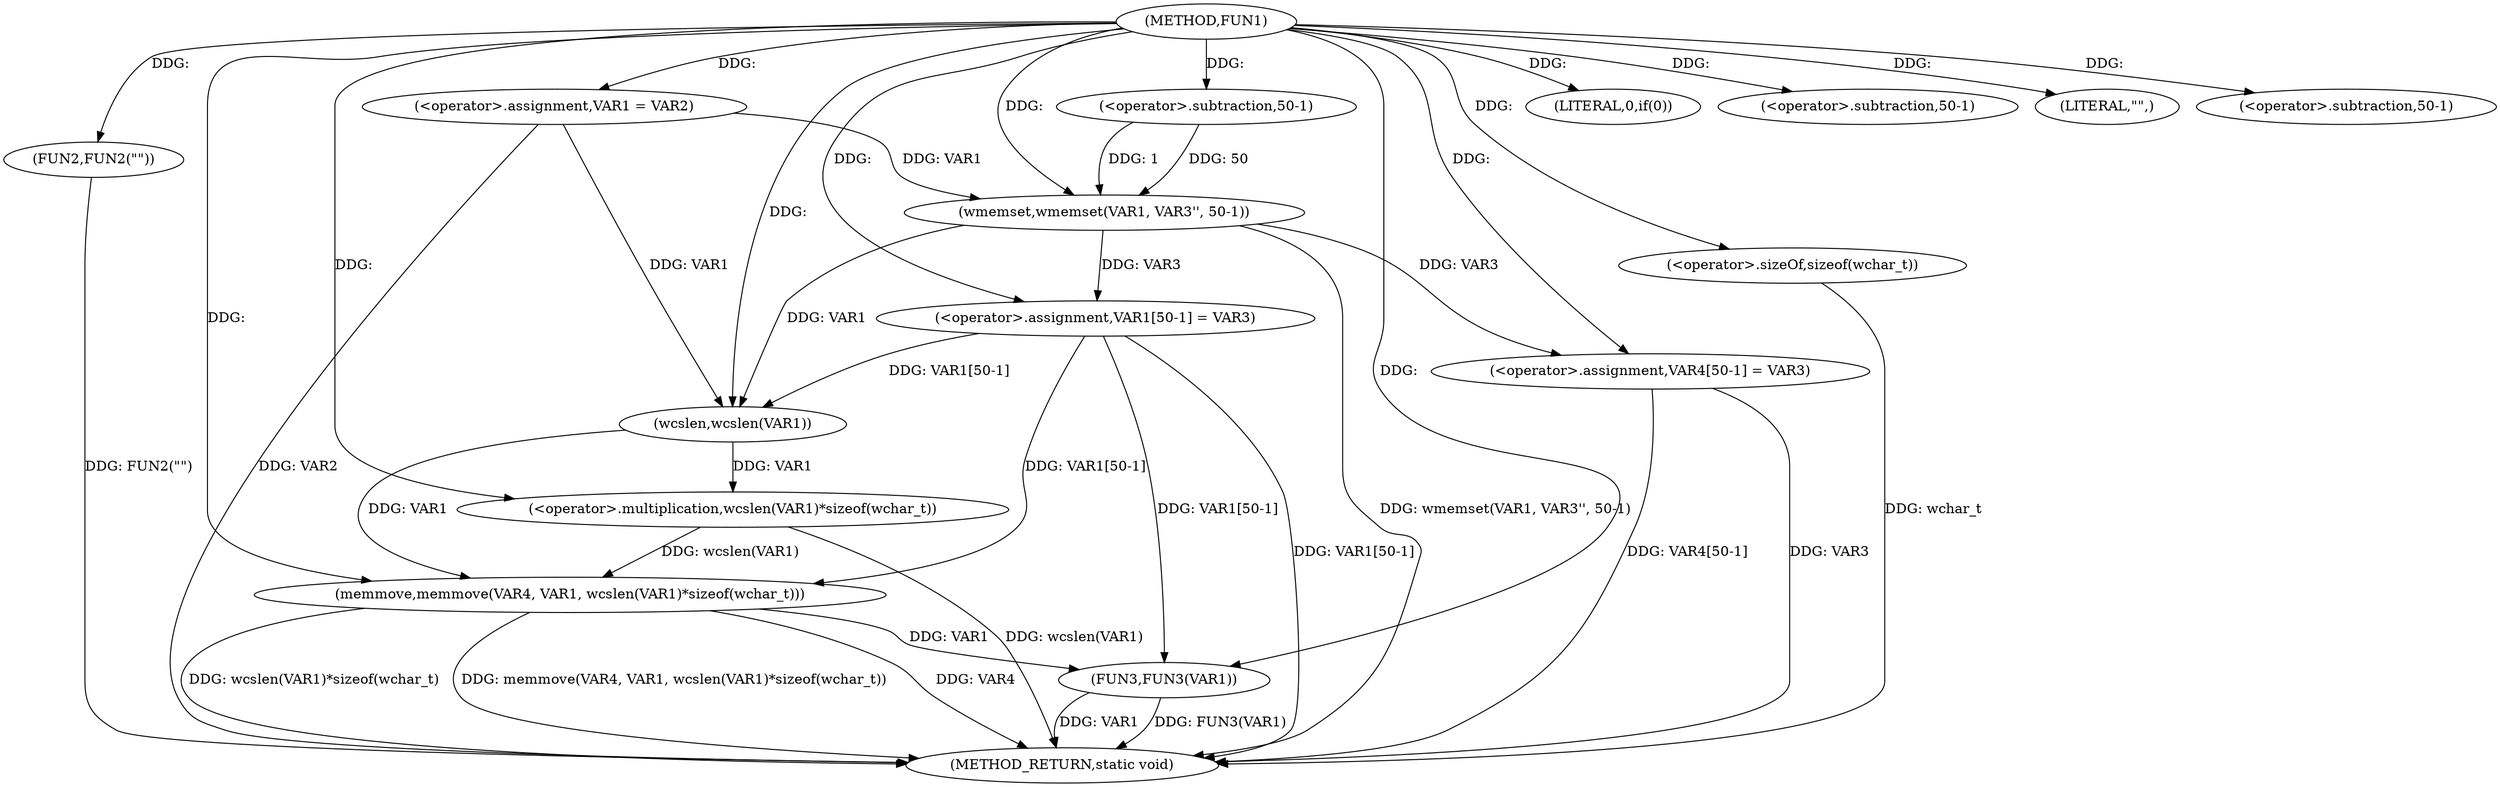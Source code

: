 digraph FUN1 {  
"1000100" [label = "(METHOD,FUN1)" ]
"1000146" [label = "(METHOD_RETURN,static void)" ]
"1000104" [label = "(<operator>.assignment,VAR1 = VAR2)" ]
"1000108" [label = "(LITERAL,0,if(0))" ]
"1000110" [label = "(FUN2,FUN2(\"\"))" ]
"1000114" [label = "(wmemset,wmemset(VAR1, VAR3'', 50-1))" ]
"1000117" [label = "(<operator>.subtraction,50-1)" ]
"1000120" [label = "(<operator>.assignment,VAR1[50-1] = VAR3)" ]
"1000123" [label = "(<operator>.subtraction,50-1)" ]
"1000128" [label = "(LITERAL,\"\",)" ]
"1000129" [label = "(memmove,memmove(VAR4, VAR1, wcslen(VAR1)*sizeof(wchar_t)))" ]
"1000132" [label = "(<operator>.multiplication,wcslen(VAR1)*sizeof(wchar_t))" ]
"1000133" [label = "(wcslen,wcslen(VAR1))" ]
"1000135" [label = "(<operator>.sizeOf,sizeof(wchar_t))" ]
"1000137" [label = "(<operator>.assignment,VAR4[50-1] = VAR3)" ]
"1000140" [label = "(<operator>.subtraction,50-1)" ]
"1000144" [label = "(FUN3,FUN3(VAR1))" ]
  "1000129" -> "1000146"  [ label = "DDG: VAR4"] 
  "1000114" -> "1000146"  [ label = "DDG: wmemset(VAR1, VAR3'', 50-1)"] 
  "1000129" -> "1000146"  [ label = "DDG: wcslen(VAR1)*sizeof(wchar_t)"] 
  "1000120" -> "1000146"  [ label = "DDG: VAR1[50-1]"] 
  "1000132" -> "1000146"  [ label = "DDG: wcslen(VAR1)"] 
  "1000137" -> "1000146"  [ label = "DDG: VAR4[50-1]"] 
  "1000129" -> "1000146"  [ label = "DDG: memmove(VAR4, VAR1, wcslen(VAR1)*sizeof(wchar_t))"] 
  "1000144" -> "1000146"  [ label = "DDG: FUN3(VAR1)"] 
  "1000110" -> "1000146"  [ label = "DDG: FUN2(\"\")"] 
  "1000137" -> "1000146"  [ label = "DDG: VAR3"] 
  "1000135" -> "1000146"  [ label = "DDG: wchar_t"] 
  "1000144" -> "1000146"  [ label = "DDG: VAR1"] 
  "1000104" -> "1000146"  [ label = "DDG: VAR2"] 
  "1000100" -> "1000104"  [ label = "DDG: "] 
  "1000100" -> "1000108"  [ label = "DDG: "] 
  "1000100" -> "1000110"  [ label = "DDG: "] 
  "1000104" -> "1000114"  [ label = "DDG: VAR1"] 
  "1000100" -> "1000114"  [ label = "DDG: "] 
  "1000117" -> "1000114"  [ label = "DDG: 50"] 
  "1000117" -> "1000114"  [ label = "DDG: 1"] 
  "1000100" -> "1000117"  [ label = "DDG: "] 
  "1000114" -> "1000120"  [ label = "DDG: VAR3"] 
  "1000100" -> "1000120"  [ label = "DDG: "] 
  "1000100" -> "1000123"  [ label = "DDG: "] 
  "1000100" -> "1000128"  [ label = "DDG: "] 
  "1000100" -> "1000129"  [ label = "DDG: "] 
  "1000133" -> "1000129"  [ label = "DDG: VAR1"] 
  "1000120" -> "1000129"  [ label = "DDG: VAR1[50-1]"] 
  "1000132" -> "1000129"  [ label = "DDG: wcslen(VAR1)"] 
  "1000133" -> "1000132"  [ label = "DDG: VAR1"] 
  "1000104" -> "1000133"  [ label = "DDG: VAR1"] 
  "1000114" -> "1000133"  [ label = "DDG: VAR1"] 
  "1000120" -> "1000133"  [ label = "DDG: VAR1[50-1]"] 
  "1000100" -> "1000133"  [ label = "DDG: "] 
  "1000100" -> "1000132"  [ label = "DDG: "] 
  "1000100" -> "1000135"  [ label = "DDG: "] 
  "1000100" -> "1000137"  [ label = "DDG: "] 
  "1000114" -> "1000137"  [ label = "DDG: VAR3"] 
  "1000100" -> "1000140"  [ label = "DDG: "] 
  "1000120" -> "1000144"  [ label = "DDG: VAR1[50-1]"] 
  "1000129" -> "1000144"  [ label = "DDG: VAR1"] 
  "1000100" -> "1000144"  [ label = "DDG: "] 
}
